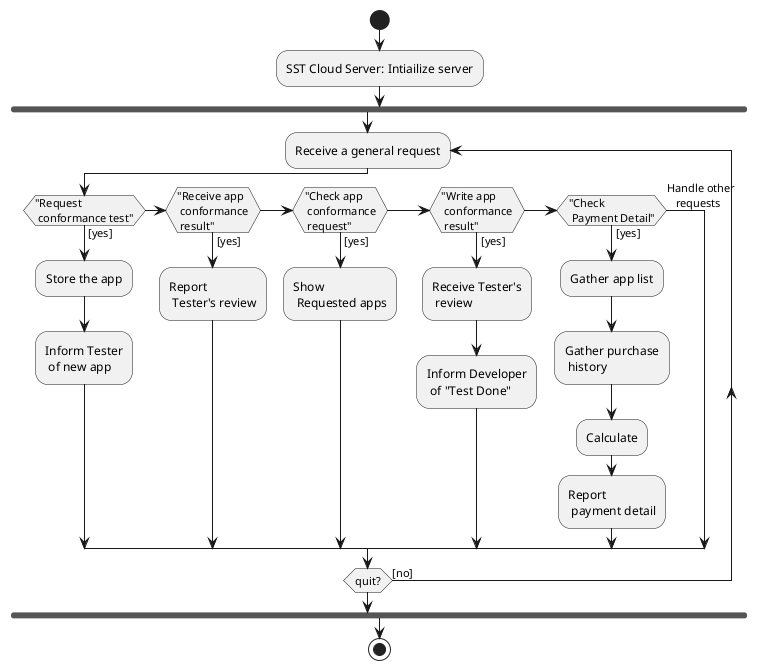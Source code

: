 @startuml
start
:SST Cloud Server: Intiailize server;

fork

repeat:Receive a general request;

  if ("Request\n conformance test") then ([yes])
    :Store the app;
    :Inform Tester\n of new app;
  elseif ("Receive app\n conformance\n result") then ([yes])
    :Report\n Tester's review;
  elseif ("Check app\n conformance\n request") then ([yes])
    :Show\n Requested apps;
  elseif ("Write app\n conformance\n result") then ([yes])
    :Receive Tester's\n review;
    :Inform Developer\n of "Test Done";
  elseif ("Check\n Payment Detail") then ([yes])
    :Gather app list;
    :Gather purchase
     history;
    :Calculate;
    :Report\n payment detail;
  else (Handle other
   requests)
  endif

repeat while (quit?) is ([no])

endfork

stop
@enduml